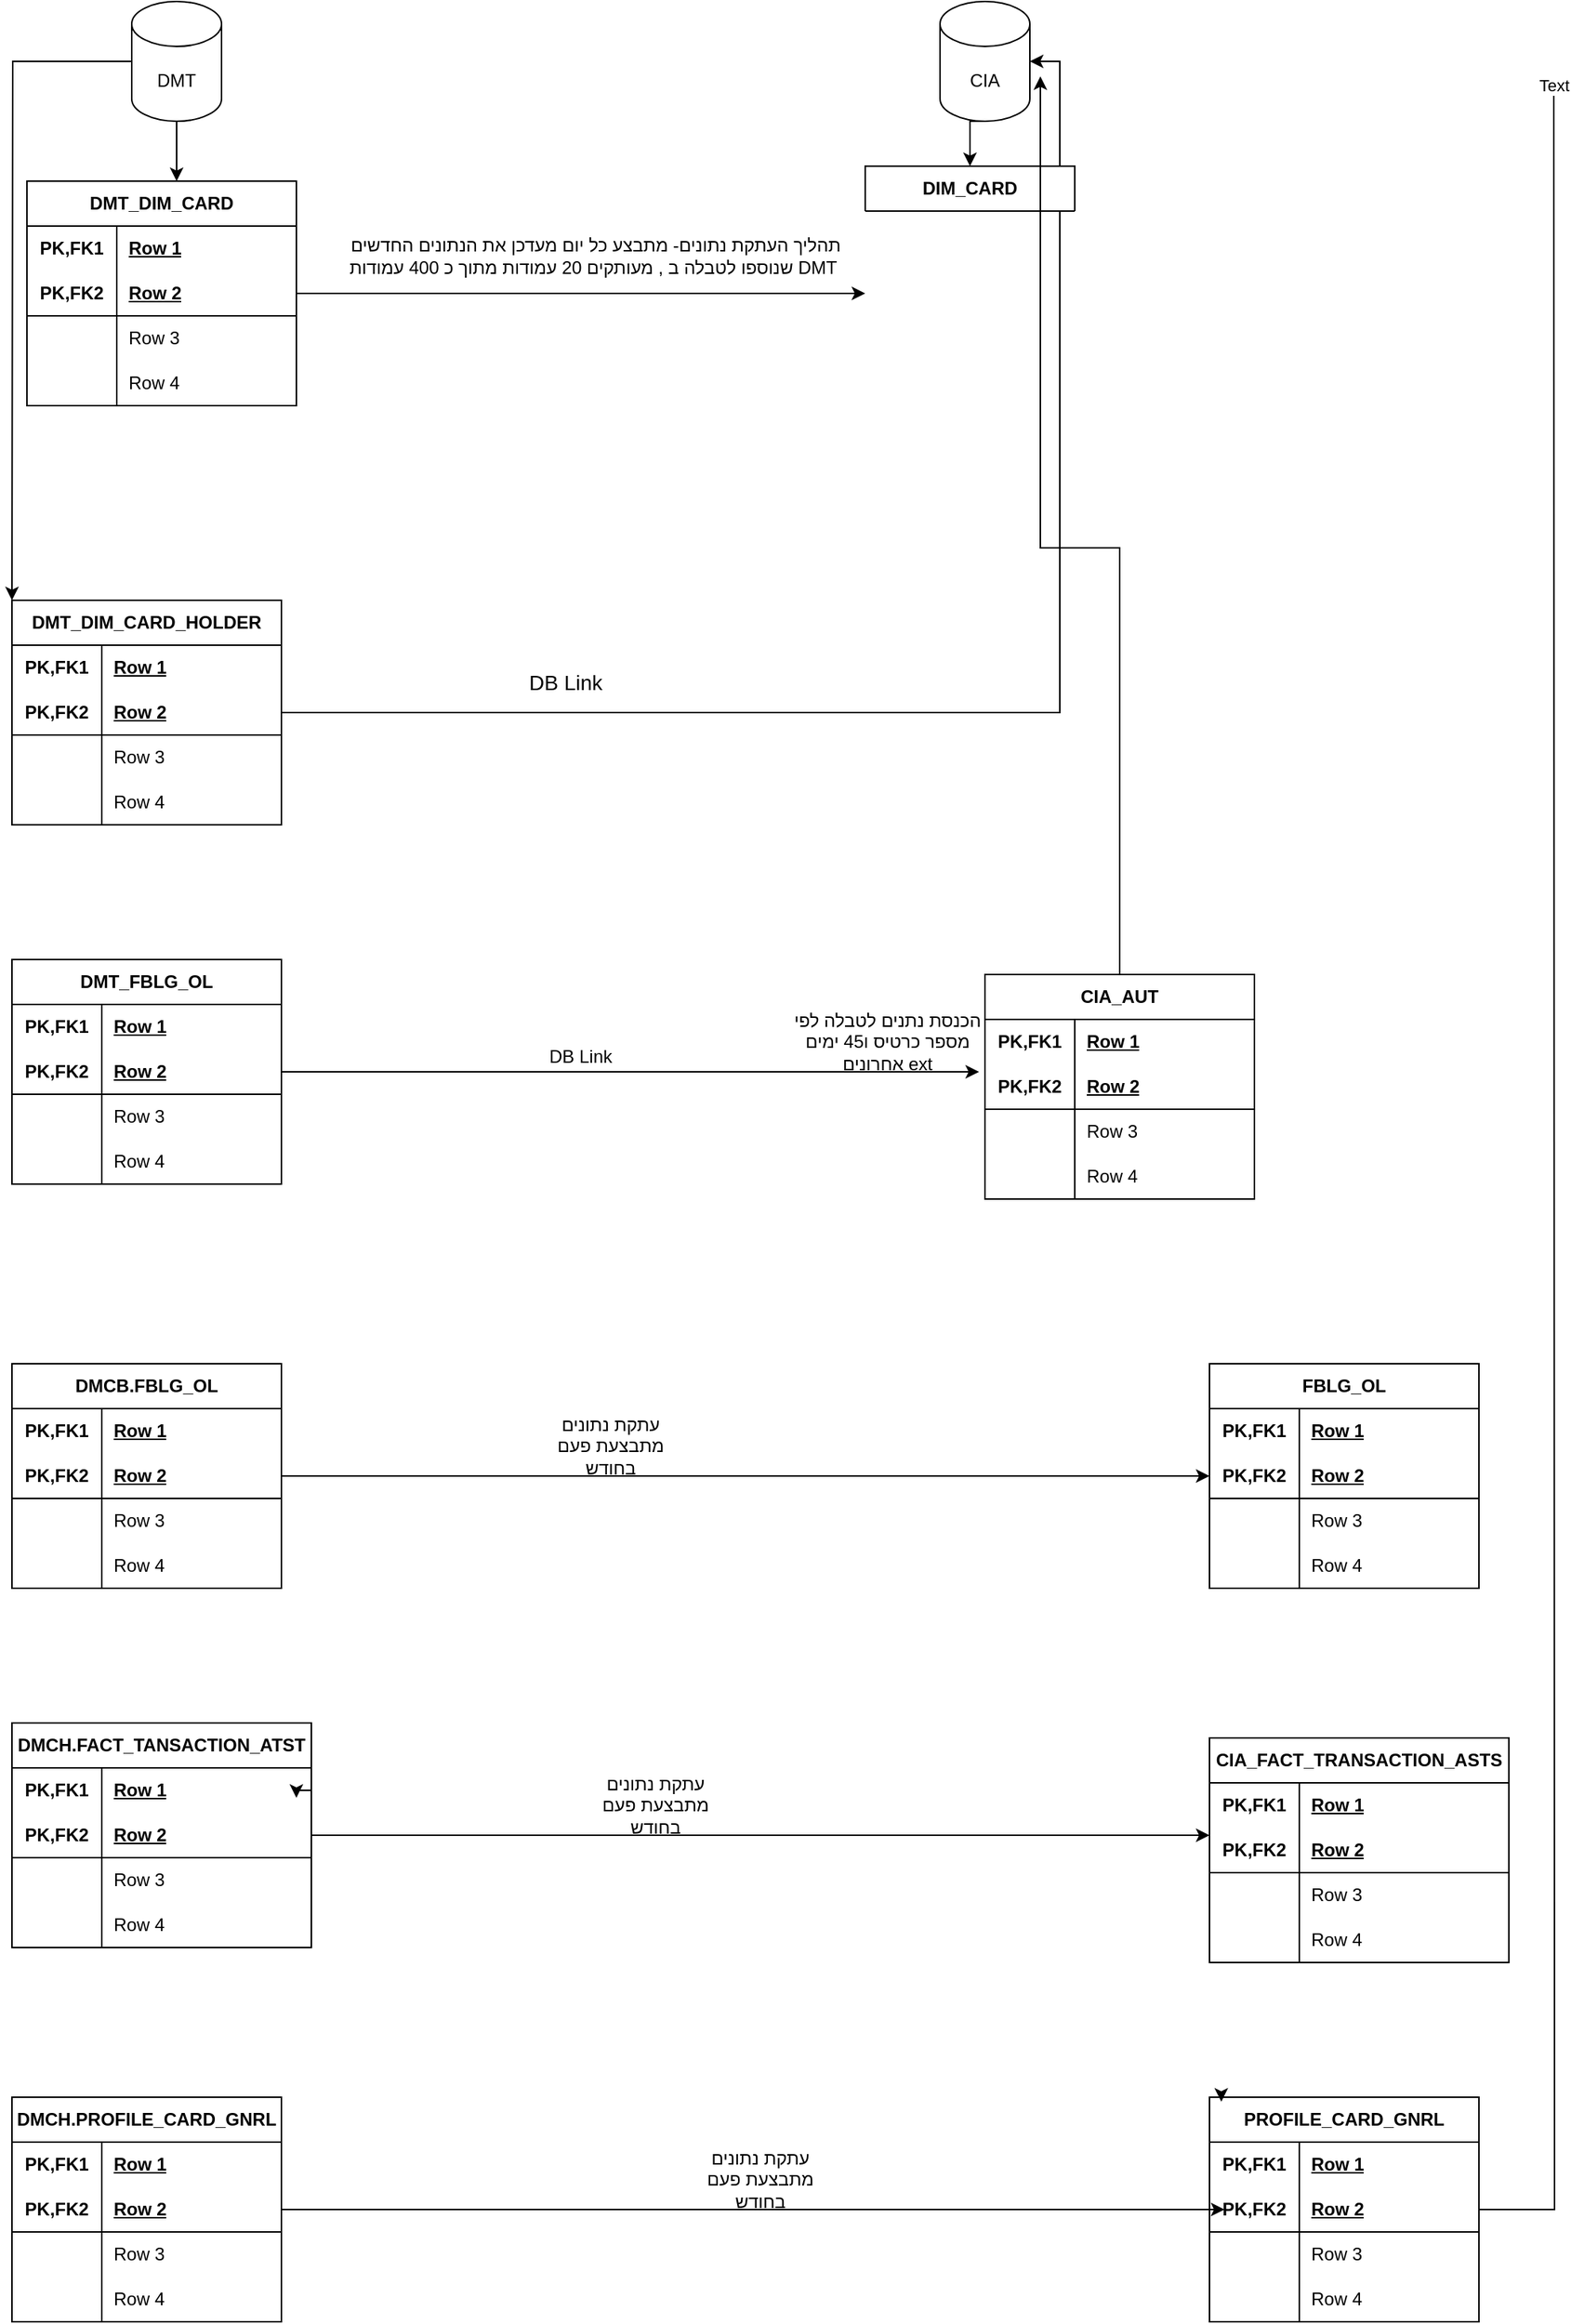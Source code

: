 <mxfile version="23.1.4" type="github">
  <diagram name="Page-1" id="y1_y3cJVefgqg-qz9cUL">
    <mxGraphModel dx="1434" dy="764" grid="1" gridSize="10" guides="1" tooltips="1" connect="1" arrows="1" fold="1" page="1" pageScale="1" pageWidth="850" pageHeight="1100" math="0" shadow="0">
      <root>
        <mxCell id="0" />
        <mxCell id="1" parent="0" />
        <mxCell id="H4ZK-pUOrpASlL-_yWlW-3" style="edgeStyle=orthogonalEdgeStyle;rounded=0;orthogonalLoop=1;jettySize=auto;html=1;" edge="1" parent="1" source="H4ZK-pUOrpASlL-_yWlW-1">
          <mxGeometry relative="1" as="geometry">
            <mxPoint x="150" y="320" as="targetPoint" />
          </mxGeometry>
        </mxCell>
        <mxCell id="H4ZK-pUOrpASlL-_yWlW-18" style="edgeStyle=orthogonalEdgeStyle;rounded=0;orthogonalLoop=1;jettySize=auto;html=1;" edge="1" parent="1" source="H4ZK-pUOrpASlL-_yWlW-1">
          <mxGeometry relative="1" as="geometry">
            <mxPoint x="40" y="600" as="targetPoint" />
          </mxGeometry>
        </mxCell>
        <mxCell id="H4ZK-pUOrpASlL-_yWlW-1" value="DMT" style="shape=cylinder3;whiteSpace=wrap;html=1;boundedLbl=1;backgroundOutline=1;size=15;" vertex="1" parent="1">
          <mxGeometry x="120" y="200" width="60" height="80" as="geometry" />
        </mxCell>
        <mxCell id="H4ZK-pUOrpASlL-_yWlW-66" style="edgeStyle=orthogonalEdgeStyle;rounded=0;orthogonalLoop=1;jettySize=auto;html=1;exitX=0.5;exitY=1;exitDx=0;exitDy=0;exitPerimeter=0;entryX=0.5;entryY=0;entryDx=0;entryDy=0;" edge="1" parent="1" source="H4ZK-pUOrpASlL-_yWlW-2" target="H4ZK-pUOrpASlL-_yWlW-53">
          <mxGeometry relative="1" as="geometry" />
        </mxCell>
        <mxCell id="H4ZK-pUOrpASlL-_yWlW-2" value="CIA" style="shape=cylinder3;whiteSpace=wrap;html=1;boundedLbl=1;backgroundOutline=1;size=15;" vertex="1" parent="1">
          <mxGeometry x="660" y="200" width="60" height="80" as="geometry" />
        </mxCell>
        <mxCell id="H4ZK-pUOrpASlL-_yWlW-4" value="DMT_DIM_CARD" style="shape=table;startSize=30;container=1;collapsible=1;childLayout=tableLayout;fixedRows=1;rowLines=0;fontStyle=1;align=center;resizeLast=1;html=1;whiteSpace=wrap;" vertex="1" parent="1">
          <mxGeometry x="50" y="320" width="180" height="150" as="geometry" />
        </mxCell>
        <mxCell id="H4ZK-pUOrpASlL-_yWlW-5" value="" style="shape=tableRow;horizontal=0;startSize=0;swimlaneHead=0;swimlaneBody=0;fillColor=none;collapsible=0;dropTarget=0;points=[[0,0.5],[1,0.5]];portConstraint=eastwest;top=0;left=0;right=0;bottom=0;html=1;" vertex="1" parent="H4ZK-pUOrpASlL-_yWlW-4">
          <mxGeometry y="30" width="180" height="30" as="geometry" />
        </mxCell>
        <mxCell id="H4ZK-pUOrpASlL-_yWlW-6" value="PK,FK1" style="shape=partialRectangle;connectable=0;fillColor=none;top=0;left=0;bottom=0;right=0;fontStyle=1;overflow=hidden;html=1;whiteSpace=wrap;" vertex="1" parent="H4ZK-pUOrpASlL-_yWlW-5">
          <mxGeometry width="60" height="30" as="geometry">
            <mxRectangle width="60" height="30" as="alternateBounds" />
          </mxGeometry>
        </mxCell>
        <mxCell id="H4ZK-pUOrpASlL-_yWlW-7" value="Row 1" style="shape=partialRectangle;connectable=0;fillColor=none;top=0;left=0;bottom=0;right=0;align=left;spacingLeft=6;fontStyle=5;overflow=hidden;html=1;whiteSpace=wrap;" vertex="1" parent="H4ZK-pUOrpASlL-_yWlW-5">
          <mxGeometry x="60" width="120" height="30" as="geometry">
            <mxRectangle width="120" height="30" as="alternateBounds" />
          </mxGeometry>
        </mxCell>
        <mxCell id="H4ZK-pUOrpASlL-_yWlW-8" value="" style="shape=tableRow;horizontal=0;startSize=0;swimlaneHead=0;swimlaneBody=0;fillColor=none;collapsible=0;dropTarget=0;points=[[0,0.5],[1,0.5]];portConstraint=eastwest;top=0;left=0;right=0;bottom=1;html=1;" vertex="1" parent="H4ZK-pUOrpASlL-_yWlW-4">
          <mxGeometry y="60" width="180" height="30" as="geometry" />
        </mxCell>
        <mxCell id="H4ZK-pUOrpASlL-_yWlW-9" value="PK,FK2" style="shape=partialRectangle;connectable=0;fillColor=none;top=0;left=0;bottom=0;right=0;fontStyle=1;overflow=hidden;html=1;whiteSpace=wrap;" vertex="1" parent="H4ZK-pUOrpASlL-_yWlW-8">
          <mxGeometry width="60" height="30" as="geometry">
            <mxRectangle width="60" height="30" as="alternateBounds" />
          </mxGeometry>
        </mxCell>
        <mxCell id="H4ZK-pUOrpASlL-_yWlW-10" value="Row 2" style="shape=partialRectangle;connectable=0;fillColor=none;top=0;left=0;bottom=0;right=0;align=left;spacingLeft=6;fontStyle=5;overflow=hidden;html=1;whiteSpace=wrap;" vertex="1" parent="H4ZK-pUOrpASlL-_yWlW-8">
          <mxGeometry x="60" width="120" height="30" as="geometry">
            <mxRectangle width="120" height="30" as="alternateBounds" />
          </mxGeometry>
        </mxCell>
        <mxCell id="H4ZK-pUOrpASlL-_yWlW-11" value="" style="shape=tableRow;horizontal=0;startSize=0;swimlaneHead=0;swimlaneBody=0;fillColor=none;collapsible=0;dropTarget=0;points=[[0,0.5],[1,0.5]];portConstraint=eastwest;top=0;left=0;right=0;bottom=0;html=1;" vertex="1" parent="H4ZK-pUOrpASlL-_yWlW-4">
          <mxGeometry y="90" width="180" height="30" as="geometry" />
        </mxCell>
        <mxCell id="H4ZK-pUOrpASlL-_yWlW-12" value="" style="shape=partialRectangle;connectable=0;fillColor=none;top=0;left=0;bottom=0;right=0;editable=1;overflow=hidden;html=1;whiteSpace=wrap;" vertex="1" parent="H4ZK-pUOrpASlL-_yWlW-11">
          <mxGeometry width="60" height="30" as="geometry">
            <mxRectangle width="60" height="30" as="alternateBounds" />
          </mxGeometry>
        </mxCell>
        <mxCell id="H4ZK-pUOrpASlL-_yWlW-13" value="Row 3" style="shape=partialRectangle;connectable=0;fillColor=none;top=0;left=0;bottom=0;right=0;align=left;spacingLeft=6;overflow=hidden;html=1;whiteSpace=wrap;" vertex="1" parent="H4ZK-pUOrpASlL-_yWlW-11">
          <mxGeometry x="60" width="120" height="30" as="geometry">
            <mxRectangle width="120" height="30" as="alternateBounds" />
          </mxGeometry>
        </mxCell>
        <mxCell id="H4ZK-pUOrpASlL-_yWlW-14" value="" style="shape=tableRow;horizontal=0;startSize=0;swimlaneHead=0;swimlaneBody=0;fillColor=none;collapsible=0;dropTarget=0;points=[[0,0.5],[1,0.5]];portConstraint=eastwest;top=0;left=0;right=0;bottom=0;html=1;" vertex="1" parent="H4ZK-pUOrpASlL-_yWlW-4">
          <mxGeometry y="120" width="180" height="30" as="geometry" />
        </mxCell>
        <mxCell id="H4ZK-pUOrpASlL-_yWlW-15" value="" style="shape=partialRectangle;connectable=0;fillColor=none;top=0;left=0;bottom=0;right=0;editable=1;overflow=hidden;html=1;whiteSpace=wrap;" vertex="1" parent="H4ZK-pUOrpASlL-_yWlW-14">
          <mxGeometry width="60" height="30" as="geometry">
            <mxRectangle width="60" height="30" as="alternateBounds" />
          </mxGeometry>
        </mxCell>
        <mxCell id="H4ZK-pUOrpASlL-_yWlW-16" value="Row 4" style="shape=partialRectangle;connectable=0;fillColor=none;top=0;left=0;bottom=0;right=0;align=left;spacingLeft=6;overflow=hidden;html=1;whiteSpace=wrap;" vertex="1" parent="H4ZK-pUOrpASlL-_yWlW-14">
          <mxGeometry x="60" width="120" height="30" as="geometry">
            <mxRectangle width="120" height="30" as="alternateBounds" />
          </mxGeometry>
        </mxCell>
        <mxCell id="H4ZK-pUOrpASlL-_yWlW-17" style="edgeStyle=orthogonalEdgeStyle;rounded=0;orthogonalLoop=1;jettySize=auto;html=1;" edge="1" parent="1" source="H4ZK-pUOrpASlL-_yWlW-8">
          <mxGeometry relative="1" as="geometry">
            <mxPoint x="610" y="395" as="targetPoint" />
          </mxGeometry>
        </mxCell>
        <mxCell id="H4ZK-pUOrpASlL-_yWlW-27" value="DMT_DIM_CARD_HOLDER" style="shape=table;startSize=30;container=1;collapsible=1;childLayout=tableLayout;fixedRows=1;rowLines=0;fontStyle=1;align=center;resizeLast=1;html=1;whiteSpace=wrap;" vertex="1" parent="1">
          <mxGeometry x="40" y="600" width="180" height="150" as="geometry" />
        </mxCell>
        <mxCell id="H4ZK-pUOrpASlL-_yWlW-28" value="" style="shape=tableRow;horizontal=0;startSize=0;swimlaneHead=0;swimlaneBody=0;fillColor=none;collapsible=0;dropTarget=0;points=[[0,0.5],[1,0.5]];portConstraint=eastwest;top=0;left=0;right=0;bottom=0;html=1;" vertex="1" parent="H4ZK-pUOrpASlL-_yWlW-27">
          <mxGeometry y="30" width="180" height="30" as="geometry" />
        </mxCell>
        <mxCell id="H4ZK-pUOrpASlL-_yWlW-29" value="PK,FK1" style="shape=partialRectangle;connectable=0;fillColor=none;top=0;left=0;bottom=0;right=0;fontStyle=1;overflow=hidden;html=1;whiteSpace=wrap;" vertex="1" parent="H4ZK-pUOrpASlL-_yWlW-28">
          <mxGeometry width="60" height="30" as="geometry">
            <mxRectangle width="60" height="30" as="alternateBounds" />
          </mxGeometry>
        </mxCell>
        <mxCell id="H4ZK-pUOrpASlL-_yWlW-30" value="Row 1" style="shape=partialRectangle;connectable=0;fillColor=none;top=0;left=0;bottom=0;right=0;align=left;spacingLeft=6;fontStyle=5;overflow=hidden;html=1;whiteSpace=wrap;" vertex="1" parent="H4ZK-pUOrpASlL-_yWlW-28">
          <mxGeometry x="60" width="120" height="30" as="geometry">
            <mxRectangle width="120" height="30" as="alternateBounds" />
          </mxGeometry>
        </mxCell>
        <mxCell id="H4ZK-pUOrpASlL-_yWlW-31" value="" style="shape=tableRow;horizontal=0;startSize=0;swimlaneHead=0;swimlaneBody=0;fillColor=none;collapsible=0;dropTarget=0;points=[[0,0.5],[1,0.5]];portConstraint=eastwest;top=0;left=0;right=0;bottom=1;html=1;" vertex="1" parent="H4ZK-pUOrpASlL-_yWlW-27">
          <mxGeometry y="60" width="180" height="30" as="geometry" />
        </mxCell>
        <mxCell id="H4ZK-pUOrpASlL-_yWlW-32" value="PK,FK2" style="shape=partialRectangle;connectable=0;fillColor=none;top=0;left=0;bottom=0;right=0;fontStyle=1;overflow=hidden;html=1;whiteSpace=wrap;" vertex="1" parent="H4ZK-pUOrpASlL-_yWlW-31">
          <mxGeometry width="60" height="30" as="geometry">
            <mxRectangle width="60" height="30" as="alternateBounds" />
          </mxGeometry>
        </mxCell>
        <mxCell id="H4ZK-pUOrpASlL-_yWlW-33" value="Row 2" style="shape=partialRectangle;connectable=0;fillColor=none;top=0;left=0;bottom=0;right=0;align=left;spacingLeft=6;fontStyle=5;overflow=hidden;html=1;whiteSpace=wrap;" vertex="1" parent="H4ZK-pUOrpASlL-_yWlW-31">
          <mxGeometry x="60" width="120" height="30" as="geometry">
            <mxRectangle width="120" height="30" as="alternateBounds" />
          </mxGeometry>
        </mxCell>
        <mxCell id="H4ZK-pUOrpASlL-_yWlW-34" value="" style="shape=tableRow;horizontal=0;startSize=0;swimlaneHead=0;swimlaneBody=0;fillColor=none;collapsible=0;dropTarget=0;points=[[0,0.5],[1,0.5]];portConstraint=eastwest;top=0;left=0;right=0;bottom=0;html=1;" vertex="1" parent="H4ZK-pUOrpASlL-_yWlW-27">
          <mxGeometry y="90" width="180" height="30" as="geometry" />
        </mxCell>
        <mxCell id="H4ZK-pUOrpASlL-_yWlW-35" value="" style="shape=partialRectangle;connectable=0;fillColor=none;top=0;left=0;bottom=0;right=0;editable=1;overflow=hidden;html=1;whiteSpace=wrap;" vertex="1" parent="H4ZK-pUOrpASlL-_yWlW-34">
          <mxGeometry width="60" height="30" as="geometry">
            <mxRectangle width="60" height="30" as="alternateBounds" />
          </mxGeometry>
        </mxCell>
        <mxCell id="H4ZK-pUOrpASlL-_yWlW-36" value="Row 3" style="shape=partialRectangle;connectable=0;fillColor=none;top=0;left=0;bottom=0;right=0;align=left;spacingLeft=6;overflow=hidden;html=1;whiteSpace=wrap;" vertex="1" parent="H4ZK-pUOrpASlL-_yWlW-34">
          <mxGeometry x="60" width="120" height="30" as="geometry">
            <mxRectangle width="120" height="30" as="alternateBounds" />
          </mxGeometry>
        </mxCell>
        <mxCell id="H4ZK-pUOrpASlL-_yWlW-37" value="" style="shape=tableRow;horizontal=0;startSize=0;swimlaneHead=0;swimlaneBody=0;fillColor=none;collapsible=0;dropTarget=0;points=[[0,0.5],[1,0.5]];portConstraint=eastwest;top=0;left=0;right=0;bottom=0;html=1;" vertex="1" parent="H4ZK-pUOrpASlL-_yWlW-27">
          <mxGeometry y="120" width="180" height="30" as="geometry" />
        </mxCell>
        <mxCell id="H4ZK-pUOrpASlL-_yWlW-38" value="" style="shape=partialRectangle;connectable=0;fillColor=none;top=0;left=0;bottom=0;right=0;editable=1;overflow=hidden;html=1;whiteSpace=wrap;" vertex="1" parent="H4ZK-pUOrpASlL-_yWlW-37">
          <mxGeometry width="60" height="30" as="geometry">
            <mxRectangle width="60" height="30" as="alternateBounds" />
          </mxGeometry>
        </mxCell>
        <mxCell id="H4ZK-pUOrpASlL-_yWlW-39" value="Row 4" style="shape=partialRectangle;connectable=0;fillColor=none;top=0;left=0;bottom=0;right=0;align=left;spacingLeft=6;overflow=hidden;html=1;whiteSpace=wrap;" vertex="1" parent="H4ZK-pUOrpASlL-_yWlW-37">
          <mxGeometry x="60" width="120" height="30" as="geometry">
            <mxRectangle width="120" height="30" as="alternateBounds" />
          </mxGeometry>
        </mxCell>
        <mxCell id="H4ZK-pUOrpASlL-_yWlW-40" style="edgeStyle=orthogonalEdgeStyle;rounded=0;orthogonalLoop=1;jettySize=auto;html=1;exitX=1;exitY=0.5;exitDx=0;exitDy=0;entryX=1;entryY=0.5;entryDx=0;entryDy=0;entryPerimeter=0;" edge="1" parent="1" source="H4ZK-pUOrpASlL-_yWlW-31" target="H4ZK-pUOrpASlL-_yWlW-2">
          <mxGeometry relative="1" as="geometry">
            <mxPoint x="850" y="220" as="targetPoint" />
          </mxGeometry>
        </mxCell>
        <mxCell id="H4ZK-pUOrpASlL-_yWlW-47" value="&lt;span style=&quot;font-size: 14px;&quot;&gt;DB Link&lt;/span&gt;" style="text;html=1;align=center;verticalAlign=middle;whiteSpace=wrap;rounded=0;labelBackgroundColor=default;" vertex="1" parent="1">
          <mxGeometry x="360" y="630" width="100" height="50" as="geometry" />
        </mxCell>
        <mxCell id="H4ZK-pUOrpASlL-_yWlW-50" value="תהליך העתקת נתונים- מתבצע כל יום מעדכן את הנתונים החדשים שנוספו לטבלה ב , מעותקים 20 עמודות מתוך כ 400 עמודות DMT&amp;nbsp;" style="text;html=1;align=center;verticalAlign=middle;whiteSpace=wrap;rounded=0;" vertex="1" parent="1">
          <mxGeometry x="260" y="350" width="340" height="40" as="geometry" />
        </mxCell>
        <mxCell id="H4ZK-pUOrpASlL-_yWlW-53" value="DIM_CARD" style="shape=table;startSize=30;container=1;collapsible=1;childLayout=tableLayout;fixedRows=1;rowLines=0;fontStyle=1;align=center;resizeLast=1;html=1;whiteSpace=wrap;" vertex="1" collapsed="1" parent="1">
          <mxGeometry x="610" y="310" width="140" height="30" as="geometry">
            <mxRectangle x="610" y="310" width="180" height="150" as="alternateBounds" />
          </mxGeometry>
        </mxCell>
        <mxCell id="H4ZK-pUOrpASlL-_yWlW-54" value="" style="shape=tableRow;horizontal=0;startSize=0;swimlaneHead=0;swimlaneBody=0;fillColor=none;collapsible=0;dropTarget=0;points=[[0,0.5],[1,0.5]];portConstraint=eastwest;top=0;left=0;right=0;bottom=0;html=1;" vertex="1" parent="H4ZK-pUOrpASlL-_yWlW-53">
          <mxGeometry y="30" width="180" height="30" as="geometry" />
        </mxCell>
        <mxCell id="H4ZK-pUOrpASlL-_yWlW-55" value="PK,FK1" style="shape=partialRectangle;connectable=0;fillColor=none;top=0;left=0;bottom=0;right=0;fontStyle=1;overflow=hidden;html=1;whiteSpace=wrap;" vertex="1" parent="H4ZK-pUOrpASlL-_yWlW-54">
          <mxGeometry width="60" height="30" as="geometry">
            <mxRectangle width="60" height="30" as="alternateBounds" />
          </mxGeometry>
        </mxCell>
        <mxCell id="H4ZK-pUOrpASlL-_yWlW-56" value="Row 1" style="shape=partialRectangle;connectable=0;fillColor=none;top=0;left=0;bottom=0;right=0;align=left;spacingLeft=6;fontStyle=5;overflow=hidden;html=1;whiteSpace=wrap;" vertex="1" parent="H4ZK-pUOrpASlL-_yWlW-54">
          <mxGeometry x="60" width="120" height="30" as="geometry">
            <mxRectangle width="120" height="30" as="alternateBounds" />
          </mxGeometry>
        </mxCell>
        <mxCell id="H4ZK-pUOrpASlL-_yWlW-57" value="" style="shape=tableRow;horizontal=0;startSize=0;swimlaneHead=0;swimlaneBody=0;fillColor=none;collapsible=0;dropTarget=0;points=[[0,0.5],[1,0.5]];portConstraint=eastwest;top=0;left=0;right=0;bottom=1;html=1;" vertex="1" parent="H4ZK-pUOrpASlL-_yWlW-53">
          <mxGeometry y="60" width="180" height="30" as="geometry" />
        </mxCell>
        <mxCell id="H4ZK-pUOrpASlL-_yWlW-58" value="PK,FK2" style="shape=partialRectangle;connectable=0;fillColor=none;top=0;left=0;bottom=0;right=0;fontStyle=1;overflow=hidden;html=1;whiteSpace=wrap;" vertex="1" parent="H4ZK-pUOrpASlL-_yWlW-57">
          <mxGeometry width="60" height="30" as="geometry">
            <mxRectangle width="60" height="30" as="alternateBounds" />
          </mxGeometry>
        </mxCell>
        <mxCell id="H4ZK-pUOrpASlL-_yWlW-59" value="Row 2" style="shape=partialRectangle;connectable=0;fillColor=none;top=0;left=0;bottom=0;right=0;align=left;spacingLeft=6;fontStyle=5;overflow=hidden;html=1;whiteSpace=wrap;" vertex="1" parent="H4ZK-pUOrpASlL-_yWlW-57">
          <mxGeometry x="60" width="120" height="30" as="geometry">
            <mxRectangle width="120" height="30" as="alternateBounds" />
          </mxGeometry>
        </mxCell>
        <mxCell id="H4ZK-pUOrpASlL-_yWlW-60" value="" style="shape=tableRow;horizontal=0;startSize=0;swimlaneHead=0;swimlaneBody=0;fillColor=none;collapsible=0;dropTarget=0;points=[[0,0.5],[1,0.5]];portConstraint=eastwest;top=0;left=0;right=0;bottom=0;html=1;" vertex="1" parent="H4ZK-pUOrpASlL-_yWlW-53">
          <mxGeometry y="90" width="180" height="30" as="geometry" />
        </mxCell>
        <mxCell id="H4ZK-pUOrpASlL-_yWlW-61" value="" style="shape=partialRectangle;connectable=0;fillColor=none;top=0;left=0;bottom=0;right=0;editable=1;overflow=hidden;html=1;whiteSpace=wrap;" vertex="1" parent="H4ZK-pUOrpASlL-_yWlW-60">
          <mxGeometry width="60" height="30" as="geometry">
            <mxRectangle width="60" height="30" as="alternateBounds" />
          </mxGeometry>
        </mxCell>
        <mxCell id="H4ZK-pUOrpASlL-_yWlW-62" value="Row 3" style="shape=partialRectangle;connectable=0;fillColor=none;top=0;left=0;bottom=0;right=0;align=left;spacingLeft=6;overflow=hidden;html=1;whiteSpace=wrap;" vertex="1" parent="H4ZK-pUOrpASlL-_yWlW-60">
          <mxGeometry x="60" width="120" height="30" as="geometry">
            <mxRectangle width="120" height="30" as="alternateBounds" />
          </mxGeometry>
        </mxCell>
        <mxCell id="H4ZK-pUOrpASlL-_yWlW-63" value="" style="shape=tableRow;horizontal=0;startSize=0;swimlaneHead=0;swimlaneBody=0;fillColor=none;collapsible=0;dropTarget=0;points=[[0,0.5],[1,0.5]];portConstraint=eastwest;top=0;left=0;right=0;bottom=0;html=1;" vertex="1" parent="H4ZK-pUOrpASlL-_yWlW-53">
          <mxGeometry y="120" width="180" height="30" as="geometry" />
        </mxCell>
        <mxCell id="H4ZK-pUOrpASlL-_yWlW-64" value="" style="shape=partialRectangle;connectable=0;fillColor=none;top=0;left=0;bottom=0;right=0;editable=1;overflow=hidden;html=1;whiteSpace=wrap;" vertex="1" parent="H4ZK-pUOrpASlL-_yWlW-63">
          <mxGeometry width="60" height="30" as="geometry">
            <mxRectangle width="60" height="30" as="alternateBounds" />
          </mxGeometry>
        </mxCell>
        <mxCell id="H4ZK-pUOrpASlL-_yWlW-65" value="Row 4" style="shape=partialRectangle;connectable=0;fillColor=none;top=0;left=0;bottom=0;right=0;align=left;spacingLeft=6;overflow=hidden;html=1;whiteSpace=wrap;" vertex="1" parent="H4ZK-pUOrpASlL-_yWlW-63">
          <mxGeometry x="60" width="120" height="30" as="geometry">
            <mxRectangle width="120" height="30" as="alternateBounds" />
          </mxGeometry>
        </mxCell>
        <mxCell id="H4ZK-pUOrpASlL-_yWlW-80" style="edgeStyle=orthogonalEdgeStyle;rounded=0;orthogonalLoop=1;jettySize=auto;html=1;entryX=1.117;entryY=0.625;entryDx=0;entryDy=0;entryPerimeter=0;" edge="1" parent="1" source="H4ZK-pUOrpASlL-_yWlW-123" target="H4ZK-pUOrpASlL-_yWlW-2">
          <mxGeometry relative="1" as="geometry">
            <mxPoint x="730" y="260" as="targetPoint" />
            <Array as="points" />
          </mxGeometry>
        </mxCell>
        <mxCell id="H4ZK-pUOrpASlL-_yWlW-67" value="DMT_FBLG_OL" style="shape=table;startSize=30;container=1;collapsible=1;childLayout=tableLayout;fixedRows=1;rowLines=0;fontStyle=1;align=center;resizeLast=1;html=1;whiteSpace=wrap;" vertex="1" parent="1">
          <mxGeometry x="40" y="840" width="180" height="150" as="geometry" />
        </mxCell>
        <mxCell id="H4ZK-pUOrpASlL-_yWlW-68" value="" style="shape=tableRow;horizontal=0;startSize=0;swimlaneHead=0;swimlaneBody=0;fillColor=none;collapsible=0;dropTarget=0;points=[[0,0.5],[1,0.5]];portConstraint=eastwest;top=0;left=0;right=0;bottom=0;html=1;" vertex="1" parent="H4ZK-pUOrpASlL-_yWlW-67">
          <mxGeometry y="30" width="180" height="30" as="geometry" />
        </mxCell>
        <mxCell id="H4ZK-pUOrpASlL-_yWlW-69" value="PK,FK1" style="shape=partialRectangle;connectable=0;fillColor=none;top=0;left=0;bottom=0;right=0;fontStyle=1;overflow=hidden;html=1;whiteSpace=wrap;" vertex="1" parent="H4ZK-pUOrpASlL-_yWlW-68">
          <mxGeometry width="60" height="30" as="geometry">
            <mxRectangle width="60" height="30" as="alternateBounds" />
          </mxGeometry>
        </mxCell>
        <mxCell id="H4ZK-pUOrpASlL-_yWlW-70" value="Row 1" style="shape=partialRectangle;connectable=0;fillColor=none;top=0;left=0;bottom=0;right=0;align=left;spacingLeft=6;fontStyle=5;overflow=hidden;html=1;whiteSpace=wrap;" vertex="1" parent="H4ZK-pUOrpASlL-_yWlW-68">
          <mxGeometry x="60" width="120" height="30" as="geometry">
            <mxRectangle width="120" height="30" as="alternateBounds" />
          </mxGeometry>
        </mxCell>
        <mxCell id="H4ZK-pUOrpASlL-_yWlW-71" value="" style="shape=tableRow;horizontal=0;startSize=0;swimlaneHead=0;swimlaneBody=0;fillColor=none;collapsible=0;dropTarget=0;points=[[0,0.5],[1,0.5]];portConstraint=eastwest;top=0;left=0;right=0;bottom=1;html=1;" vertex="1" parent="H4ZK-pUOrpASlL-_yWlW-67">
          <mxGeometry y="60" width="180" height="30" as="geometry" />
        </mxCell>
        <mxCell id="H4ZK-pUOrpASlL-_yWlW-72" value="PK,FK2" style="shape=partialRectangle;connectable=0;fillColor=none;top=0;left=0;bottom=0;right=0;fontStyle=1;overflow=hidden;html=1;whiteSpace=wrap;" vertex="1" parent="H4ZK-pUOrpASlL-_yWlW-71">
          <mxGeometry width="60" height="30" as="geometry">
            <mxRectangle width="60" height="30" as="alternateBounds" />
          </mxGeometry>
        </mxCell>
        <mxCell id="H4ZK-pUOrpASlL-_yWlW-73" value="Row 2" style="shape=partialRectangle;connectable=0;fillColor=none;top=0;left=0;bottom=0;right=0;align=left;spacingLeft=6;fontStyle=5;overflow=hidden;html=1;whiteSpace=wrap;" vertex="1" parent="H4ZK-pUOrpASlL-_yWlW-71">
          <mxGeometry x="60" width="120" height="30" as="geometry">
            <mxRectangle width="120" height="30" as="alternateBounds" />
          </mxGeometry>
        </mxCell>
        <mxCell id="H4ZK-pUOrpASlL-_yWlW-74" value="" style="shape=tableRow;horizontal=0;startSize=0;swimlaneHead=0;swimlaneBody=0;fillColor=none;collapsible=0;dropTarget=0;points=[[0,0.5],[1,0.5]];portConstraint=eastwest;top=0;left=0;right=0;bottom=0;html=1;" vertex="1" parent="H4ZK-pUOrpASlL-_yWlW-67">
          <mxGeometry y="90" width="180" height="30" as="geometry" />
        </mxCell>
        <mxCell id="H4ZK-pUOrpASlL-_yWlW-75" value="" style="shape=partialRectangle;connectable=0;fillColor=none;top=0;left=0;bottom=0;right=0;editable=1;overflow=hidden;html=1;whiteSpace=wrap;" vertex="1" parent="H4ZK-pUOrpASlL-_yWlW-74">
          <mxGeometry width="60" height="30" as="geometry">
            <mxRectangle width="60" height="30" as="alternateBounds" />
          </mxGeometry>
        </mxCell>
        <mxCell id="H4ZK-pUOrpASlL-_yWlW-76" value="Row 3" style="shape=partialRectangle;connectable=0;fillColor=none;top=0;left=0;bottom=0;right=0;align=left;spacingLeft=6;overflow=hidden;html=1;whiteSpace=wrap;" vertex="1" parent="H4ZK-pUOrpASlL-_yWlW-74">
          <mxGeometry x="60" width="120" height="30" as="geometry">
            <mxRectangle width="120" height="30" as="alternateBounds" />
          </mxGeometry>
        </mxCell>
        <mxCell id="H4ZK-pUOrpASlL-_yWlW-77" value="" style="shape=tableRow;horizontal=0;startSize=0;swimlaneHead=0;swimlaneBody=0;fillColor=none;collapsible=0;dropTarget=0;points=[[0,0.5],[1,0.5]];portConstraint=eastwest;top=0;left=0;right=0;bottom=0;html=1;" vertex="1" parent="H4ZK-pUOrpASlL-_yWlW-67">
          <mxGeometry y="120" width="180" height="30" as="geometry" />
        </mxCell>
        <mxCell id="H4ZK-pUOrpASlL-_yWlW-78" value="" style="shape=partialRectangle;connectable=0;fillColor=none;top=0;left=0;bottom=0;right=0;editable=1;overflow=hidden;html=1;whiteSpace=wrap;" vertex="1" parent="H4ZK-pUOrpASlL-_yWlW-77">
          <mxGeometry width="60" height="30" as="geometry">
            <mxRectangle width="60" height="30" as="alternateBounds" />
          </mxGeometry>
        </mxCell>
        <mxCell id="H4ZK-pUOrpASlL-_yWlW-79" value="Row 4" style="shape=partialRectangle;connectable=0;fillColor=none;top=0;left=0;bottom=0;right=0;align=left;spacingLeft=6;overflow=hidden;html=1;whiteSpace=wrap;" vertex="1" parent="H4ZK-pUOrpASlL-_yWlW-77">
          <mxGeometry x="60" width="120" height="30" as="geometry">
            <mxRectangle width="120" height="30" as="alternateBounds" />
          </mxGeometry>
        </mxCell>
        <mxCell id="H4ZK-pUOrpASlL-_yWlW-82" value="DB Link" style="text;html=1;align=center;verticalAlign=middle;whiteSpace=wrap;rounded=0;" vertex="1" parent="1">
          <mxGeometry x="390" y="890" width="60" height="30" as="geometry" />
        </mxCell>
        <mxCell id="H4ZK-pUOrpASlL-_yWlW-139" style="edgeStyle=orthogonalEdgeStyle;rounded=0;orthogonalLoop=1;jettySize=auto;html=1;" edge="1" parent="1" source="H4ZK-pUOrpASlL-_yWlW-83">
          <mxGeometry relative="1" as="geometry">
            <mxPoint x="840" y="1185" as="targetPoint" />
          </mxGeometry>
        </mxCell>
        <mxCell id="H4ZK-pUOrpASlL-_yWlW-83" value="DMCB.FBLG_OL" style="shape=table;startSize=30;container=1;collapsible=1;childLayout=tableLayout;fixedRows=1;rowLines=0;fontStyle=1;align=center;resizeLast=1;html=1;whiteSpace=wrap;" vertex="1" parent="1">
          <mxGeometry x="40" y="1110" width="180" height="150" as="geometry" />
        </mxCell>
        <mxCell id="H4ZK-pUOrpASlL-_yWlW-84" value="" style="shape=tableRow;horizontal=0;startSize=0;swimlaneHead=0;swimlaneBody=0;fillColor=none;collapsible=0;dropTarget=0;points=[[0,0.5],[1,0.5]];portConstraint=eastwest;top=0;left=0;right=0;bottom=0;html=1;" vertex="1" parent="H4ZK-pUOrpASlL-_yWlW-83">
          <mxGeometry y="30" width="180" height="30" as="geometry" />
        </mxCell>
        <mxCell id="H4ZK-pUOrpASlL-_yWlW-85" value="PK,FK1" style="shape=partialRectangle;connectable=0;fillColor=none;top=0;left=0;bottom=0;right=0;fontStyle=1;overflow=hidden;html=1;whiteSpace=wrap;" vertex="1" parent="H4ZK-pUOrpASlL-_yWlW-84">
          <mxGeometry width="60" height="30" as="geometry">
            <mxRectangle width="60" height="30" as="alternateBounds" />
          </mxGeometry>
        </mxCell>
        <mxCell id="H4ZK-pUOrpASlL-_yWlW-86" value="Row 1" style="shape=partialRectangle;connectable=0;fillColor=none;top=0;left=0;bottom=0;right=0;align=left;spacingLeft=6;fontStyle=5;overflow=hidden;html=1;whiteSpace=wrap;" vertex="1" parent="H4ZK-pUOrpASlL-_yWlW-84">
          <mxGeometry x="60" width="120" height="30" as="geometry">
            <mxRectangle width="120" height="30" as="alternateBounds" />
          </mxGeometry>
        </mxCell>
        <mxCell id="H4ZK-pUOrpASlL-_yWlW-87" value="" style="shape=tableRow;horizontal=0;startSize=0;swimlaneHead=0;swimlaneBody=0;fillColor=none;collapsible=0;dropTarget=0;points=[[0,0.5],[1,0.5]];portConstraint=eastwest;top=0;left=0;right=0;bottom=1;html=1;" vertex="1" parent="H4ZK-pUOrpASlL-_yWlW-83">
          <mxGeometry y="60" width="180" height="30" as="geometry" />
        </mxCell>
        <mxCell id="H4ZK-pUOrpASlL-_yWlW-88" value="PK,FK2" style="shape=partialRectangle;connectable=0;fillColor=none;top=0;left=0;bottom=0;right=0;fontStyle=1;overflow=hidden;html=1;whiteSpace=wrap;" vertex="1" parent="H4ZK-pUOrpASlL-_yWlW-87">
          <mxGeometry width="60" height="30" as="geometry">
            <mxRectangle width="60" height="30" as="alternateBounds" />
          </mxGeometry>
        </mxCell>
        <mxCell id="H4ZK-pUOrpASlL-_yWlW-89" value="Row 2" style="shape=partialRectangle;connectable=0;fillColor=none;top=0;left=0;bottom=0;right=0;align=left;spacingLeft=6;fontStyle=5;overflow=hidden;html=1;whiteSpace=wrap;" vertex="1" parent="H4ZK-pUOrpASlL-_yWlW-87">
          <mxGeometry x="60" width="120" height="30" as="geometry">
            <mxRectangle width="120" height="30" as="alternateBounds" />
          </mxGeometry>
        </mxCell>
        <mxCell id="H4ZK-pUOrpASlL-_yWlW-90" value="" style="shape=tableRow;horizontal=0;startSize=0;swimlaneHead=0;swimlaneBody=0;fillColor=none;collapsible=0;dropTarget=0;points=[[0,0.5],[1,0.5]];portConstraint=eastwest;top=0;left=0;right=0;bottom=0;html=1;" vertex="1" parent="H4ZK-pUOrpASlL-_yWlW-83">
          <mxGeometry y="90" width="180" height="30" as="geometry" />
        </mxCell>
        <mxCell id="H4ZK-pUOrpASlL-_yWlW-91" value="" style="shape=partialRectangle;connectable=0;fillColor=none;top=0;left=0;bottom=0;right=0;editable=1;overflow=hidden;html=1;whiteSpace=wrap;" vertex="1" parent="H4ZK-pUOrpASlL-_yWlW-90">
          <mxGeometry width="60" height="30" as="geometry">
            <mxRectangle width="60" height="30" as="alternateBounds" />
          </mxGeometry>
        </mxCell>
        <mxCell id="H4ZK-pUOrpASlL-_yWlW-92" value="Row 3" style="shape=partialRectangle;connectable=0;fillColor=none;top=0;left=0;bottom=0;right=0;align=left;spacingLeft=6;overflow=hidden;html=1;whiteSpace=wrap;" vertex="1" parent="H4ZK-pUOrpASlL-_yWlW-90">
          <mxGeometry x="60" width="120" height="30" as="geometry">
            <mxRectangle width="120" height="30" as="alternateBounds" />
          </mxGeometry>
        </mxCell>
        <mxCell id="H4ZK-pUOrpASlL-_yWlW-93" value="" style="shape=tableRow;horizontal=0;startSize=0;swimlaneHead=0;swimlaneBody=0;fillColor=none;collapsible=0;dropTarget=0;points=[[0,0.5],[1,0.5]];portConstraint=eastwest;top=0;left=0;right=0;bottom=0;html=1;" vertex="1" parent="H4ZK-pUOrpASlL-_yWlW-83">
          <mxGeometry y="120" width="180" height="30" as="geometry" />
        </mxCell>
        <mxCell id="H4ZK-pUOrpASlL-_yWlW-94" value="" style="shape=partialRectangle;connectable=0;fillColor=none;top=0;left=0;bottom=0;right=0;editable=1;overflow=hidden;html=1;whiteSpace=wrap;" vertex="1" parent="H4ZK-pUOrpASlL-_yWlW-93">
          <mxGeometry width="60" height="30" as="geometry">
            <mxRectangle width="60" height="30" as="alternateBounds" />
          </mxGeometry>
        </mxCell>
        <mxCell id="H4ZK-pUOrpASlL-_yWlW-95" value="Row 4" style="shape=partialRectangle;connectable=0;fillColor=none;top=0;left=0;bottom=0;right=0;align=left;spacingLeft=6;overflow=hidden;html=1;whiteSpace=wrap;" vertex="1" parent="H4ZK-pUOrpASlL-_yWlW-93">
          <mxGeometry x="60" width="120" height="30" as="geometry">
            <mxRectangle width="120" height="30" as="alternateBounds" />
          </mxGeometry>
        </mxCell>
        <mxCell id="H4ZK-pUOrpASlL-_yWlW-140" style="edgeStyle=orthogonalEdgeStyle;rounded=0;orthogonalLoop=1;jettySize=auto;html=1;" edge="1" parent="1" source="H4ZK-pUOrpASlL-_yWlW-96">
          <mxGeometry relative="1" as="geometry">
            <mxPoint x="840" y="1425" as="targetPoint" />
          </mxGeometry>
        </mxCell>
        <mxCell id="H4ZK-pUOrpASlL-_yWlW-96" value="DMCH.FACT_TANSACTION_ATST" style="shape=table;startSize=30;container=1;collapsible=1;childLayout=tableLayout;fixedRows=1;rowLines=0;fontStyle=1;align=center;resizeLast=1;html=1;whiteSpace=wrap;" vertex="1" parent="1">
          <mxGeometry x="40" y="1350" width="200" height="150" as="geometry" />
        </mxCell>
        <mxCell id="H4ZK-pUOrpASlL-_yWlW-97" value="" style="shape=tableRow;horizontal=0;startSize=0;swimlaneHead=0;swimlaneBody=0;fillColor=none;collapsible=0;dropTarget=0;points=[[0,0.5],[1,0.5]];portConstraint=eastwest;top=0;left=0;right=0;bottom=0;html=1;" vertex="1" parent="H4ZK-pUOrpASlL-_yWlW-96">
          <mxGeometry y="30" width="200" height="30" as="geometry" />
        </mxCell>
        <mxCell id="H4ZK-pUOrpASlL-_yWlW-98" value="PK,FK1" style="shape=partialRectangle;connectable=0;fillColor=none;top=0;left=0;bottom=0;right=0;fontStyle=1;overflow=hidden;html=1;whiteSpace=wrap;" vertex="1" parent="H4ZK-pUOrpASlL-_yWlW-97">
          <mxGeometry width="60" height="30" as="geometry">
            <mxRectangle width="60" height="30" as="alternateBounds" />
          </mxGeometry>
        </mxCell>
        <mxCell id="H4ZK-pUOrpASlL-_yWlW-99" value="Row 1" style="shape=partialRectangle;connectable=0;fillColor=none;top=0;left=0;bottom=0;right=0;align=left;spacingLeft=6;fontStyle=5;overflow=hidden;html=1;whiteSpace=wrap;" vertex="1" parent="H4ZK-pUOrpASlL-_yWlW-97">
          <mxGeometry x="60" width="140" height="30" as="geometry">
            <mxRectangle width="140" height="30" as="alternateBounds" />
          </mxGeometry>
        </mxCell>
        <mxCell id="H4ZK-pUOrpASlL-_yWlW-100" value="" style="shape=tableRow;horizontal=0;startSize=0;swimlaneHead=0;swimlaneBody=0;fillColor=none;collapsible=0;dropTarget=0;points=[[0,0.5],[1,0.5]];portConstraint=eastwest;top=0;left=0;right=0;bottom=1;html=1;" vertex="1" parent="H4ZK-pUOrpASlL-_yWlW-96">
          <mxGeometry y="60" width="200" height="30" as="geometry" />
        </mxCell>
        <mxCell id="H4ZK-pUOrpASlL-_yWlW-101" value="PK,FK2" style="shape=partialRectangle;connectable=0;fillColor=none;top=0;left=0;bottom=0;right=0;fontStyle=1;overflow=hidden;html=1;whiteSpace=wrap;" vertex="1" parent="H4ZK-pUOrpASlL-_yWlW-100">
          <mxGeometry width="60" height="30" as="geometry">
            <mxRectangle width="60" height="30" as="alternateBounds" />
          </mxGeometry>
        </mxCell>
        <mxCell id="H4ZK-pUOrpASlL-_yWlW-102" value="Row 2" style="shape=partialRectangle;connectable=0;fillColor=none;top=0;left=0;bottom=0;right=0;align=left;spacingLeft=6;fontStyle=5;overflow=hidden;html=1;whiteSpace=wrap;" vertex="1" parent="H4ZK-pUOrpASlL-_yWlW-100">
          <mxGeometry x="60" width="140" height="30" as="geometry">
            <mxRectangle width="140" height="30" as="alternateBounds" />
          </mxGeometry>
        </mxCell>
        <mxCell id="H4ZK-pUOrpASlL-_yWlW-103" value="" style="shape=tableRow;horizontal=0;startSize=0;swimlaneHead=0;swimlaneBody=0;fillColor=none;collapsible=0;dropTarget=0;points=[[0,0.5],[1,0.5]];portConstraint=eastwest;top=0;left=0;right=0;bottom=0;html=1;" vertex="1" parent="H4ZK-pUOrpASlL-_yWlW-96">
          <mxGeometry y="90" width="200" height="30" as="geometry" />
        </mxCell>
        <mxCell id="H4ZK-pUOrpASlL-_yWlW-104" value="" style="shape=partialRectangle;connectable=0;fillColor=none;top=0;left=0;bottom=0;right=0;editable=1;overflow=hidden;html=1;whiteSpace=wrap;" vertex="1" parent="H4ZK-pUOrpASlL-_yWlW-103">
          <mxGeometry width="60" height="30" as="geometry">
            <mxRectangle width="60" height="30" as="alternateBounds" />
          </mxGeometry>
        </mxCell>
        <mxCell id="H4ZK-pUOrpASlL-_yWlW-105" value="Row 3" style="shape=partialRectangle;connectable=0;fillColor=none;top=0;left=0;bottom=0;right=0;align=left;spacingLeft=6;overflow=hidden;html=1;whiteSpace=wrap;" vertex="1" parent="H4ZK-pUOrpASlL-_yWlW-103">
          <mxGeometry x="60" width="140" height="30" as="geometry">
            <mxRectangle width="140" height="30" as="alternateBounds" />
          </mxGeometry>
        </mxCell>
        <mxCell id="H4ZK-pUOrpASlL-_yWlW-106" value="" style="shape=tableRow;horizontal=0;startSize=0;swimlaneHead=0;swimlaneBody=0;fillColor=none;collapsible=0;dropTarget=0;points=[[0,0.5],[1,0.5]];portConstraint=eastwest;top=0;left=0;right=0;bottom=0;html=1;" vertex="1" parent="H4ZK-pUOrpASlL-_yWlW-96">
          <mxGeometry y="120" width="200" height="30" as="geometry" />
        </mxCell>
        <mxCell id="H4ZK-pUOrpASlL-_yWlW-107" value="" style="shape=partialRectangle;connectable=0;fillColor=none;top=0;left=0;bottom=0;right=0;editable=1;overflow=hidden;html=1;whiteSpace=wrap;" vertex="1" parent="H4ZK-pUOrpASlL-_yWlW-106">
          <mxGeometry width="60" height="30" as="geometry">
            <mxRectangle width="60" height="30" as="alternateBounds" />
          </mxGeometry>
        </mxCell>
        <mxCell id="H4ZK-pUOrpASlL-_yWlW-108" value="Row 4" style="shape=partialRectangle;connectable=0;fillColor=none;top=0;left=0;bottom=0;right=0;align=left;spacingLeft=6;overflow=hidden;html=1;whiteSpace=wrap;" vertex="1" parent="H4ZK-pUOrpASlL-_yWlW-106">
          <mxGeometry x="60" width="140" height="30" as="geometry">
            <mxRectangle width="140" height="30" as="alternateBounds" />
          </mxGeometry>
        </mxCell>
        <mxCell id="H4ZK-pUOrpASlL-_yWlW-141" style="edgeStyle=orthogonalEdgeStyle;rounded=0;orthogonalLoop=1;jettySize=auto;html=1;" edge="1" parent="1" source="H4ZK-pUOrpASlL-_yWlW-109">
          <mxGeometry relative="1" as="geometry">
            <mxPoint x="850" y="1675" as="targetPoint" />
          </mxGeometry>
        </mxCell>
        <mxCell id="H4ZK-pUOrpASlL-_yWlW-109" value="DMCH.PROFILE_CARD_GNRL" style="shape=table;startSize=30;container=1;collapsible=1;childLayout=tableLayout;fixedRows=1;rowLines=0;fontStyle=1;align=center;resizeLast=1;html=1;whiteSpace=wrap;" vertex="1" parent="1">
          <mxGeometry x="40" y="1600" width="180" height="150" as="geometry" />
        </mxCell>
        <mxCell id="H4ZK-pUOrpASlL-_yWlW-110" value="" style="shape=tableRow;horizontal=0;startSize=0;swimlaneHead=0;swimlaneBody=0;fillColor=none;collapsible=0;dropTarget=0;points=[[0,0.5],[1,0.5]];portConstraint=eastwest;top=0;left=0;right=0;bottom=0;html=1;" vertex="1" parent="H4ZK-pUOrpASlL-_yWlW-109">
          <mxGeometry y="30" width="180" height="30" as="geometry" />
        </mxCell>
        <mxCell id="H4ZK-pUOrpASlL-_yWlW-111" value="PK,FK1" style="shape=partialRectangle;connectable=0;fillColor=none;top=0;left=0;bottom=0;right=0;fontStyle=1;overflow=hidden;html=1;whiteSpace=wrap;" vertex="1" parent="H4ZK-pUOrpASlL-_yWlW-110">
          <mxGeometry width="60" height="30" as="geometry">
            <mxRectangle width="60" height="30" as="alternateBounds" />
          </mxGeometry>
        </mxCell>
        <mxCell id="H4ZK-pUOrpASlL-_yWlW-112" value="Row 1" style="shape=partialRectangle;connectable=0;fillColor=none;top=0;left=0;bottom=0;right=0;align=left;spacingLeft=6;fontStyle=5;overflow=hidden;html=1;whiteSpace=wrap;" vertex="1" parent="H4ZK-pUOrpASlL-_yWlW-110">
          <mxGeometry x="60" width="120" height="30" as="geometry">
            <mxRectangle width="120" height="30" as="alternateBounds" />
          </mxGeometry>
        </mxCell>
        <mxCell id="H4ZK-pUOrpASlL-_yWlW-113" value="" style="shape=tableRow;horizontal=0;startSize=0;swimlaneHead=0;swimlaneBody=0;fillColor=none;collapsible=0;dropTarget=0;points=[[0,0.5],[1,0.5]];portConstraint=eastwest;top=0;left=0;right=0;bottom=1;html=1;" vertex="1" parent="H4ZK-pUOrpASlL-_yWlW-109">
          <mxGeometry y="60" width="180" height="30" as="geometry" />
        </mxCell>
        <mxCell id="H4ZK-pUOrpASlL-_yWlW-114" value="PK,FK2" style="shape=partialRectangle;connectable=0;fillColor=none;top=0;left=0;bottom=0;right=0;fontStyle=1;overflow=hidden;html=1;whiteSpace=wrap;" vertex="1" parent="H4ZK-pUOrpASlL-_yWlW-113">
          <mxGeometry width="60" height="30" as="geometry">
            <mxRectangle width="60" height="30" as="alternateBounds" />
          </mxGeometry>
        </mxCell>
        <mxCell id="H4ZK-pUOrpASlL-_yWlW-115" value="Row 2" style="shape=partialRectangle;connectable=0;fillColor=none;top=0;left=0;bottom=0;right=0;align=left;spacingLeft=6;fontStyle=5;overflow=hidden;html=1;whiteSpace=wrap;" vertex="1" parent="H4ZK-pUOrpASlL-_yWlW-113">
          <mxGeometry x="60" width="120" height="30" as="geometry">
            <mxRectangle width="120" height="30" as="alternateBounds" />
          </mxGeometry>
        </mxCell>
        <mxCell id="H4ZK-pUOrpASlL-_yWlW-116" value="" style="shape=tableRow;horizontal=0;startSize=0;swimlaneHead=0;swimlaneBody=0;fillColor=none;collapsible=0;dropTarget=0;points=[[0,0.5],[1,0.5]];portConstraint=eastwest;top=0;left=0;right=0;bottom=0;html=1;" vertex="1" parent="H4ZK-pUOrpASlL-_yWlW-109">
          <mxGeometry y="90" width="180" height="30" as="geometry" />
        </mxCell>
        <mxCell id="H4ZK-pUOrpASlL-_yWlW-117" value="" style="shape=partialRectangle;connectable=0;fillColor=none;top=0;left=0;bottom=0;right=0;editable=1;overflow=hidden;html=1;whiteSpace=wrap;" vertex="1" parent="H4ZK-pUOrpASlL-_yWlW-116">
          <mxGeometry width="60" height="30" as="geometry">
            <mxRectangle width="60" height="30" as="alternateBounds" />
          </mxGeometry>
        </mxCell>
        <mxCell id="H4ZK-pUOrpASlL-_yWlW-118" value="Row 3" style="shape=partialRectangle;connectable=0;fillColor=none;top=0;left=0;bottom=0;right=0;align=left;spacingLeft=6;overflow=hidden;html=1;whiteSpace=wrap;" vertex="1" parent="H4ZK-pUOrpASlL-_yWlW-116">
          <mxGeometry x="60" width="120" height="30" as="geometry">
            <mxRectangle width="120" height="30" as="alternateBounds" />
          </mxGeometry>
        </mxCell>
        <mxCell id="H4ZK-pUOrpASlL-_yWlW-119" value="" style="shape=tableRow;horizontal=0;startSize=0;swimlaneHead=0;swimlaneBody=0;fillColor=none;collapsible=0;dropTarget=0;points=[[0,0.5],[1,0.5]];portConstraint=eastwest;top=0;left=0;right=0;bottom=0;html=1;" vertex="1" parent="H4ZK-pUOrpASlL-_yWlW-109">
          <mxGeometry y="120" width="180" height="30" as="geometry" />
        </mxCell>
        <mxCell id="H4ZK-pUOrpASlL-_yWlW-120" value="" style="shape=partialRectangle;connectable=0;fillColor=none;top=0;left=0;bottom=0;right=0;editable=1;overflow=hidden;html=1;whiteSpace=wrap;" vertex="1" parent="H4ZK-pUOrpASlL-_yWlW-119">
          <mxGeometry width="60" height="30" as="geometry">
            <mxRectangle width="60" height="30" as="alternateBounds" />
          </mxGeometry>
        </mxCell>
        <mxCell id="H4ZK-pUOrpASlL-_yWlW-121" value="Row 4" style="shape=partialRectangle;connectable=0;fillColor=none;top=0;left=0;bottom=0;right=0;align=left;spacingLeft=6;overflow=hidden;html=1;whiteSpace=wrap;" vertex="1" parent="H4ZK-pUOrpASlL-_yWlW-119">
          <mxGeometry x="60" width="120" height="30" as="geometry">
            <mxRectangle width="120" height="30" as="alternateBounds" />
          </mxGeometry>
        </mxCell>
        <mxCell id="H4ZK-pUOrpASlL-_yWlW-122" value="הכנסת נתנים לטבלה לפי מספר כרטיס ו45 ימים אחרונים ext" style="text;html=1;align=center;verticalAlign=middle;whiteSpace=wrap;rounded=0;" vertex="1" parent="1">
          <mxGeometry x="560" y="880" width="130" height="30" as="geometry" />
        </mxCell>
        <mxCell id="H4ZK-pUOrpASlL-_yWlW-123" value="CIA_AUT" style="shape=table;startSize=30;container=1;collapsible=1;childLayout=tableLayout;fixedRows=1;rowLines=0;fontStyle=1;align=center;resizeLast=1;html=1;whiteSpace=wrap;" vertex="1" parent="1">
          <mxGeometry x="690" y="850" width="180" height="150" as="geometry" />
        </mxCell>
        <mxCell id="H4ZK-pUOrpASlL-_yWlW-124" value="" style="shape=tableRow;horizontal=0;startSize=0;swimlaneHead=0;swimlaneBody=0;fillColor=none;collapsible=0;dropTarget=0;points=[[0,0.5],[1,0.5]];portConstraint=eastwest;top=0;left=0;right=0;bottom=0;html=1;" vertex="1" parent="H4ZK-pUOrpASlL-_yWlW-123">
          <mxGeometry y="30" width="180" height="30" as="geometry" />
        </mxCell>
        <mxCell id="H4ZK-pUOrpASlL-_yWlW-125" value="PK,FK1" style="shape=partialRectangle;connectable=0;fillColor=none;top=0;left=0;bottom=0;right=0;fontStyle=1;overflow=hidden;html=1;whiteSpace=wrap;" vertex="1" parent="H4ZK-pUOrpASlL-_yWlW-124">
          <mxGeometry width="60" height="30" as="geometry">
            <mxRectangle width="60" height="30" as="alternateBounds" />
          </mxGeometry>
        </mxCell>
        <mxCell id="H4ZK-pUOrpASlL-_yWlW-126" value="Row 1" style="shape=partialRectangle;connectable=0;fillColor=none;top=0;left=0;bottom=0;right=0;align=left;spacingLeft=6;fontStyle=5;overflow=hidden;html=1;whiteSpace=wrap;" vertex="1" parent="H4ZK-pUOrpASlL-_yWlW-124">
          <mxGeometry x="60" width="120" height="30" as="geometry">
            <mxRectangle width="120" height="30" as="alternateBounds" />
          </mxGeometry>
        </mxCell>
        <mxCell id="H4ZK-pUOrpASlL-_yWlW-127" value="" style="shape=tableRow;horizontal=0;startSize=0;swimlaneHead=0;swimlaneBody=0;fillColor=none;collapsible=0;dropTarget=0;points=[[0,0.5],[1,0.5]];portConstraint=eastwest;top=0;left=0;right=0;bottom=1;html=1;" vertex="1" parent="H4ZK-pUOrpASlL-_yWlW-123">
          <mxGeometry y="60" width="180" height="30" as="geometry" />
        </mxCell>
        <mxCell id="H4ZK-pUOrpASlL-_yWlW-128" value="PK,FK2" style="shape=partialRectangle;connectable=0;fillColor=none;top=0;left=0;bottom=0;right=0;fontStyle=1;overflow=hidden;html=1;whiteSpace=wrap;" vertex="1" parent="H4ZK-pUOrpASlL-_yWlW-127">
          <mxGeometry width="60" height="30" as="geometry">
            <mxRectangle width="60" height="30" as="alternateBounds" />
          </mxGeometry>
        </mxCell>
        <mxCell id="H4ZK-pUOrpASlL-_yWlW-129" value="Row 2" style="shape=partialRectangle;connectable=0;fillColor=none;top=0;left=0;bottom=0;right=0;align=left;spacingLeft=6;fontStyle=5;overflow=hidden;html=1;whiteSpace=wrap;" vertex="1" parent="H4ZK-pUOrpASlL-_yWlW-127">
          <mxGeometry x="60" width="120" height="30" as="geometry">
            <mxRectangle width="120" height="30" as="alternateBounds" />
          </mxGeometry>
        </mxCell>
        <mxCell id="H4ZK-pUOrpASlL-_yWlW-130" value="" style="shape=tableRow;horizontal=0;startSize=0;swimlaneHead=0;swimlaneBody=0;fillColor=none;collapsible=0;dropTarget=0;points=[[0,0.5],[1,0.5]];portConstraint=eastwest;top=0;left=0;right=0;bottom=0;html=1;" vertex="1" parent="H4ZK-pUOrpASlL-_yWlW-123">
          <mxGeometry y="90" width="180" height="30" as="geometry" />
        </mxCell>
        <mxCell id="H4ZK-pUOrpASlL-_yWlW-131" value="" style="shape=partialRectangle;connectable=0;fillColor=none;top=0;left=0;bottom=0;right=0;editable=1;overflow=hidden;html=1;whiteSpace=wrap;" vertex="1" parent="H4ZK-pUOrpASlL-_yWlW-130">
          <mxGeometry width="60" height="30" as="geometry">
            <mxRectangle width="60" height="30" as="alternateBounds" />
          </mxGeometry>
        </mxCell>
        <mxCell id="H4ZK-pUOrpASlL-_yWlW-132" value="Row 3" style="shape=partialRectangle;connectable=0;fillColor=none;top=0;left=0;bottom=0;right=0;align=left;spacingLeft=6;overflow=hidden;html=1;whiteSpace=wrap;" vertex="1" parent="H4ZK-pUOrpASlL-_yWlW-130">
          <mxGeometry x="60" width="120" height="30" as="geometry">
            <mxRectangle width="120" height="30" as="alternateBounds" />
          </mxGeometry>
        </mxCell>
        <mxCell id="H4ZK-pUOrpASlL-_yWlW-133" value="" style="shape=tableRow;horizontal=0;startSize=0;swimlaneHead=0;swimlaneBody=0;fillColor=none;collapsible=0;dropTarget=0;points=[[0,0.5],[1,0.5]];portConstraint=eastwest;top=0;left=0;right=0;bottom=0;html=1;" vertex="1" parent="H4ZK-pUOrpASlL-_yWlW-123">
          <mxGeometry y="120" width="180" height="30" as="geometry" />
        </mxCell>
        <mxCell id="H4ZK-pUOrpASlL-_yWlW-134" value="" style="shape=partialRectangle;connectable=0;fillColor=none;top=0;left=0;bottom=0;right=0;editable=1;overflow=hidden;html=1;whiteSpace=wrap;" vertex="1" parent="H4ZK-pUOrpASlL-_yWlW-133">
          <mxGeometry width="60" height="30" as="geometry">
            <mxRectangle width="60" height="30" as="alternateBounds" />
          </mxGeometry>
        </mxCell>
        <mxCell id="H4ZK-pUOrpASlL-_yWlW-135" value="Row 4" style="shape=partialRectangle;connectable=0;fillColor=none;top=0;left=0;bottom=0;right=0;align=left;spacingLeft=6;overflow=hidden;html=1;whiteSpace=wrap;" vertex="1" parent="H4ZK-pUOrpASlL-_yWlW-133">
          <mxGeometry x="60" width="120" height="30" as="geometry">
            <mxRectangle width="120" height="30" as="alternateBounds" />
          </mxGeometry>
        </mxCell>
        <mxCell id="H4ZK-pUOrpASlL-_yWlW-138" style="edgeStyle=orthogonalEdgeStyle;rounded=0;orthogonalLoop=1;jettySize=auto;html=1;entryX=-0.022;entryY=0.167;entryDx=0;entryDy=0;entryPerimeter=0;" edge="1" parent="1" source="H4ZK-pUOrpASlL-_yWlW-67" target="H4ZK-pUOrpASlL-_yWlW-127">
          <mxGeometry relative="1" as="geometry" />
        </mxCell>
        <mxCell id="H4ZK-pUOrpASlL-_yWlW-142" value="FBLG_OL" style="shape=table;startSize=30;container=1;collapsible=1;childLayout=tableLayout;fixedRows=1;rowLines=0;fontStyle=1;align=center;resizeLast=1;html=1;whiteSpace=wrap;" vertex="1" parent="1">
          <mxGeometry x="840" y="1110" width="180" height="150" as="geometry" />
        </mxCell>
        <mxCell id="H4ZK-pUOrpASlL-_yWlW-143" value="" style="shape=tableRow;horizontal=0;startSize=0;swimlaneHead=0;swimlaneBody=0;fillColor=none;collapsible=0;dropTarget=0;points=[[0,0.5],[1,0.5]];portConstraint=eastwest;top=0;left=0;right=0;bottom=0;html=1;" vertex="1" parent="H4ZK-pUOrpASlL-_yWlW-142">
          <mxGeometry y="30" width="180" height="30" as="geometry" />
        </mxCell>
        <mxCell id="H4ZK-pUOrpASlL-_yWlW-144" value="PK,FK1" style="shape=partialRectangle;connectable=0;fillColor=none;top=0;left=0;bottom=0;right=0;fontStyle=1;overflow=hidden;html=1;whiteSpace=wrap;" vertex="1" parent="H4ZK-pUOrpASlL-_yWlW-143">
          <mxGeometry width="60" height="30" as="geometry">
            <mxRectangle width="60" height="30" as="alternateBounds" />
          </mxGeometry>
        </mxCell>
        <mxCell id="H4ZK-pUOrpASlL-_yWlW-145" value="Row 1" style="shape=partialRectangle;connectable=0;fillColor=none;top=0;left=0;bottom=0;right=0;align=left;spacingLeft=6;fontStyle=5;overflow=hidden;html=1;whiteSpace=wrap;" vertex="1" parent="H4ZK-pUOrpASlL-_yWlW-143">
          <mxGeometry x="60" width="120" height="30" as="geometry">
            <mxRectangle width="120" height="30" as="alternateBounds" />
          </mxGeometry>
        </mxCell>
        <mxCell id="H4ZK-pUOrpASlL-_yWlW-146" value="" style="shape=tableRow;horizontal=0;startSize=0;swimlaneHead=0;swimlaneBody=0;fillColor=none;collapsible=0;dropTarget=0;points=[[0,0.5],[1,0.5]];portConstraint=eastwest;top=0;left=0;right=0;bottom=1;html=1;" vertex="1" parent="H4ZK-pUOrpASlL-_yWlW-142">
          <mxGeometry y="60" width="180" height="30" as="geometry" />
        </mxCell>
        <mxCell id="H4ZK-pUOrpASlL-_yWlW-147" value="PK,FK2" style="shape=partialRectangle;connectable=0;fillColor=none;top=0;left=0;bottom=0;right=0;fontStyle=1;overflow=hidden;html=1;whiteSpace=wrap;" vertex="1" parent="H4ZK-pUOrpASlL-_yWlW-146">
          <mxGeometry width="60" height="30" as="geometry">
            <mxRectangle width="60" height="30" as="alternateBounds" />
          </mxGeometry>
        </mxCell>
        <mxCell id="H4ZK-pUOrpASlL-_yWlW-148" value="Row 2" style="shape=partialRectangle;connectable=0;fillColor=none;top=0;left=0;bottom=0;right=0;align=left;spacingLeft=6;fontStyle=5;overflow=hidden;html=1;whiteSpace=wrap;" vertex="1" parent="H4ZK-pUOrpASlL-_yWlW-146">
          <mxGeometry x="60" width="120" height="30" as="geometry">
            <mxRectangle width="120" height="30" as="alternateBounds" />
          </mxGeometry>
        </mxCell>
        <mxCell id="H4ZK-pUOrpASlL-_yWlW-149" value="" style="shape=tableRow;horizontal=0;startSize=0;swimlaneHead=0;swimlaneBody=0;fillColor=none;collapsible=0;dropTarget=0;points=[[0,0.5],[1,0.5]];portConstraint=eastwest;top=0;left=0;right=0;bottom=0;html=1;" vertex="1" parent="H4ZK-pUOrpASlL-_yWlW-142">
          <mxGeometry y="90" width="180" height="30" as="geometry" />
        </mxCell>
        <mxCell id="H4ZK-pUOrpASlL-_yWlW-150" value="" style="shape=partialRectangle;connectable=0;fillColor=none;top=0;left=0;bottom=0;right=0;editable=1;overflow=hidden;html=1;whiteSpace=wrap;" vertex="1" parent="H4ZK-pUOrpASlL-_yWlW-149">
          <mxGeometry width="60" height="30" as="geometry">
            <mxRectangle width="60" height="30" as="alternateBounds" />
          </mxGeometry>
        </mxCell>
        <mxCell id="H4ZK-pUOrpASlL-_yWlW-151" value="Row 3" style="shape=partialRectangle;connectable=0;fillColor=none;top=0;left=0;bottom=0;right=0;align=left;spacingLeft=6;overflow=hidden;html=1;whiteSpace=wrap;" vertex="1" parent="H4ZK-pUOrpASlL-_yWlW-149">
          <mxGeometry x="60" width="120" height="30" as="geometry">
            <mxRectangle width="120" height="30" as="alternateBounds" />
          </mxGeometry>
        </mxCell>
        <mxCell id="H4ZK-pUOrpASlL-_yWlW-152" value="" style="shape=tableRow;horizontal=0;startSize=0;swimlaneHead=0;swimlaneBody=0;fillColor=none;collapsible=0;dropTarget=0;points=[[0,0.5],[1,0.5]];portConstraint=eastwest;top=0;left=0;right=0;bottom=0;html=1;" vertex="1" parent="H4ZK-pUOrpASlL-_yWlW-142">
          <mxGeometry y="120" width="180" height="30" as="geometry" />
        </mxCell>
        <mxCell id="H4ZK-pUOrpASlL-_yWlW-153" value="" style="shape=partialRectangle;connectable=0;fillColor=none;top=0;left=0;bottom=0;right=0;editable=1;overflow=hidden;html=1;whiteSpace=wrap;" vertex="1" parent="H4ZK-pUOrpASlL-_yWlW-152">
          <mxGeometry width="60" height="30" as="geometry">
            <mxRectangle width="60" height="30" as="alternateBounds" />
          </mxGeometry>
        </mxCell>
        <mxCell id="H4ZK-pUOrpASlL-_yWlW-154" value="Row 4" style="shape=partialRectangle;connectable=0;fillColor=none;top=0;left=0;bottom=0;right=0;align=left;spacingLeft=6;overflow=hidden;html=1;whiteSpace=wrap;" vertex="1" parent="H4ZK-pUOrpASlL-_yWlW-152">
          <mxGeometry x="60" width="120" height="30" as="geometry">
            <mxRectangle width="120" height="30" as="alternateBounds" />
          </mxGeometry>
        </mxCell>
        <mxCell id="H4ZK-pUOrpASlL-_yWlW-155" value="CIA_FACT_TRANSACTION_ASTS" style="shape=table;startSize=30;container=1;collapsible=1;childLayout=tableLayout;fixedRows=1;rowLines=0;fontStyle=1;align=center;resizeLast=1;html=1;whiteSpace=wrap;" vertex="1" parent="1">
          <mxGeometry x="840" y="1360" width="200" height="150" as="geometry" />
        </mxCell>
        <mxCell id="H4ZK-pUOrpASlL-_yWlW-156" value="" style="shape=tableRow;horizontal=0;startSize=0;swimlaneHead=0;swimlaneBody=0;fillColor=none;collapsible=0;dropTarget=0;points=[[0,0.5],[1,0.5]];portConstraint=eastwest;top=0;left=0;right=0;bottom=0;html=1;" vertex="1" parent="H4ZK-pUOrpASlL-_yWlW-155">
          <mxGeometry y="30" width="200" height="30" as="geometry" />
        </mxCell>
        <mxCell id="H4ZK-pUOrpASlL-_yWlW-157" value="PK,FK1" style="shape=partialRectangle;connectable=0;fillColor=none;top=0;left=0;bottom=0;right=0;fontStyle=1;overflow=hidden;html=1;whiteSpace=wrap;" vertex="1" parent="H4ZK-pUOrpASlL-_yWlW-156">
          <mxGeometry width="60" height="30" as="geometry">
            <mxRectangle width="60" height="30" as="alternateBounds" />
          </mxGeometry>
        </mxCell>
        <mxCell id="H4ZK-pUOrpASlL-_yWlW-158" value="Row 1" style="shape=partialRectangle;connectable=0;fillColor=none;top=0;left=0;bottom=0;right=0;align=left;spacingLeft=6;fontStyle=5;overflow=hidden;html=1;whiteSpace=wrap;" vertex="1" parent="H4ZK-pUOrpASlL-_yWlW-156">
          <mxGeometry x="60" width="140" height="30" as="geometry">
            <mxRectangle width="140" height="30" as="alternateBounds" />
          </mxGeometry>
        </mxCell>
        <mxCell id="H4ZK-pUOrpASlL-_yWlW-159" value="" style="shape=tableRow;horizontal=0;startSize=0;swimlaneHead=0;swimlaneBody=0;fillColor=none;collapsible=0;dropTarget=0;points=[[0,0.5],[1,0.5]];portConstraint=eastwest;top=0;left=0;right=0;bottom=1;html=1;" vertex="1" parent="H4ZK-pUOrpASlL-_yWlW-155">
          <mxGeometry y="60" width="200" height="30" as="geometry" />
        </mxCell>
        <mxCell id="H4ZK-pUOrpASlL-_yWlW-160" value="PK,FK2" style="shape=partialRectangle;connectable=0;fillColor=none;top=0;left=0;bottom=0;right=0;fontStyle=1;overflow=hidden;html=1;whiteSpace=wrap;" vertex="1" parent="H4ZK-pUOrpASlL-_yWlW-159">
          <mxGeometry width="60" height="30" as="geometry">
            <mxRectangle width="60" height="30" as="alternateBounds" />
          </mxGeometry>
        </mxCell>
        <mxCell id="H4ZK-pUOrpASlL-_yWlW-161" value="Row 2" style="shape=partialRectangle;connectable=0;fillColor=none;top=0;left=0;bottom=0;right=0;align=left;spacingLeft=6;fontStyle=5;overflow=hidden;html=1;whiteSpace=wrap;" vertex="1" parent="H4ZK-pUOrpASlL-_yWlW-159">
          <mxGeometry x="60" width="140" height="30" as="geometry">
            <mxRectangle width="140" height="30" as="alternateBounds" />
          </mxGeometry>
        </mxCell>
        <mxCell id="H4ZK-pUOrpASlL-_yWlW-162" value="" style="shape=tableRow;horizontal=0;startSize=0;swimlaneHead=0;swimlaneBody=0;fillColor=none;collapsible=0;dropTarget=0;points=[[0,0.5],[1,0.5]];portConstraint=eastwest;top=0;left=0;right=0;bottom=0;html=1;" vertex="1" parent="H4ZK-pUOrpASlL-_yWlW-155">
          <mxGeometry y="90" width="200" height="30" as="geometry" />
        </mxCell>
        <mxCell id="H4ZK-pUOrpASlL-_yWlW-163" value="" style="shape=partialRectangle;connectable=0;fillColor=none;top=0;left=0;bottom=0;right=0;editable=1;overflow=hidden;html=1;whiteSpace=wrap;" vertex="1" parent="H4ZK-pUOrpASlL-_yWlW-162">
          <mxGeometry width="60" height="30" as="geometry">
            <mxRectangle width="60" height="30" as="alternateBounds" />
          </mxGeometry>
        </mxCell>
        <mxCell id="H4ZK-pUOrpASlL-_yWlW-164" value="Row 3" style="shape=partialRectangle;connectable=0;fillColor=none;top=0;left=0;bottom=0;right=0;align=left;spacingLeft=6;overflow=hidden;html=1;whiteSpace=wrap;" vertex="1" parent="H4ZK-pUOrpASlL-_yWlW-162">
          <mxGeometry x="60" width="140" height="30" as="geometry">
            <mxRectangle width="140" height="30" as="alternateBounds" />
          </mxGeometry>
        </mxCell>
        <mxCell id="H4ZK-pUOrpASlL-_yWlW-165" value="" style="shape=tableRow;horizontal=0;startSize=0;swimlaneHead=0;swimlaneBody=0;fillColor=none;collapsible=0;dropTarget=0;points=[[0,0.5],[1,0.5]];portConstraint=eastwest;top=0;left=0;right=0;bottom=0;html=1;" vertex="1" parent="H4ZK-pUOrpASlL-_yWlW-155">
          <mxGeometry y="120" width="200" height="30" as="geometry" />
        </mxCell>
        <mxCell id="H4ZK-pUOrpASlL-_yWlW-166" value="" style="shape=partialRectangle;connectable=0;fillColor=none;top=0;left=0;bottom=0;right=0;editable=1;overflow=hidden;html=1;whiteSpace=wrap;" vertex="1" parent="H4ZK-pUOrpASlL-_yWlW-165">
          <mxGeometry width="60" height="30" as="geometry">
            <mxRectangle width="60" height="30" as="alternateBounds" />
          </mxGeometry>
        </mxCell>
        <mxCell id="H4ZK-pUOrpASlL-_yWlW-167" value="Row 4" style="shape=partialRectangle;connectable=0;fillColor=none;top=0;left=0;bottom=0;right=0;align=left;spacingLeft=6;overflow=hidden;html=1;whiteSpace=wrap;" vertex="1" parent="H4ZK-pUOrpASlL-_yWlW-165">
          <mxGeometry x="60" width="140" height="30" as="geometry">
            <mxRectangle width="140" height="30" as="alternateBounds" />
          </mxGeometry>
        </mxCell>
        <mxCell id="H4ZK-pUOrpASlL-_yWlW-186" style="edgeStyle=orthogonalEdgeStyle;rounded=0;orthogonalLoop=1;jettySize=auto;html=1;" edge="1" parent="1" source="H4ZK-pUOrpASlL-_yWlW-168">
          <mxGeometry relative="1" as="geometry">
            <mxPoint x="1070" y="250" as="targetPoint" />
          </mxGeometry>
        </mxCell>
        <mxCell id="H4ZK-pUOrpASlL-_yWlW-189" value="Text" style="edgeLabel;html=1;align=center;verticalAlign=middle;resizable=0;points=[];" vertex="1" connectable="0" parent="H4ZK-pUOrpASlL-_yWlW-186">
          <mxGeometry x="0.992" relative="1" as="geometry">
            <mxPoint as="offset" />
          </mxGeometry>
        </mxCell>
        <mxCell id="H4ZK-pUOrpASlL-_yWlW-168" value="PROFILE_CARD_GNRL" style="shape=table;startSize=30;container=1;collapsible=1;childLayout=tableLayout;fixedRows=1;rowLines=0;fontStyle=1;align=center;resizeLast=1;html=1;whiteSpace=wrap;" vertex="1" parent="1">
          <mxGeometry x="840" y="1600" width="180" height="150" as="geometry" />
        </mxCell>
        <mxCell id="H4ZK-pUOrpASlL-_yWlW-169" value="" style="shape=tableRow;horizontal=0;startSize=0;swimlaneHead=0;swimlaneBody=0;fillColor=none;collapsible=0;dropTarget=0;points=[[0,0.5],[1,0.5]];portConstraint=eastwest;top=0;left=0;right=0;bottom=0;html=1;" vertex="1" parent="H4ZK-pUOrpASlL-_yWlW-168">
          <mxGeometry y="30" width="180" height="30" as="geometry" />
        </mxCell>
        <mxCell id="H4ZK-pUOrpASlL-_yWlW-170" value="PK,FK1" style="shape=partialRectangle;connectable=0;fillColor=none;top=0;left=0;bottom=0;right=0;fontStyle=1;overflow=hidden;html=1;whiteSpace=wrap;" vertex="1" parent="H4ZK-pUOrpASlL-_yWlW-169">
          <mxGeometry width="60" height="30" as="geometry">
            <mxRectangle width="60" height="30" as="alternateBounds" />
          </mxGeometry>
        </mxCell>
        <mxCell id="H4ZK-pUOrpASlL-_yWlW-171" value="Row 1" style="shape=partialRectangle;connectable=0;fillColor=none;top=0;left=0;bottom=0;right=0;align=left;spacingLeft=6;fontStyle=5;overflow=hidden;html=1;whiteSpace=wrap;" vertex="1" parent="H4ZK-pUOrpASlL-_yWlW-169">
          <mxGeometry x="60" width="120" height="30" as="geometry">
            <mxRectangle width="120" height="30" as="alternateBounds" />
          </mxGeometry>
        </mxCell>
        <mxCell id="H4ZK-pUOrpASlL-_yWlW-172" value="" style="shape=tableRow;horizontal=0;startSize=0;swimlaneHead=0;swimlaneBody=0;fillColor=none;collapsible=0;dropTarget=0;points=[[0,0.5],[1,0.5]];portConstraint=eastwest;top=0;left=0;right=0;bottom=1;html=1;" vertex="1" parent="H4ZK-pUOrpASlL-_yWlW-168">
          <mxGeometry y="60" width="180" height="30" as="geometry" />
        </mxCell>
        <mxCell id="H4ZK-pUOrpASlL-_yWlW-173" value="PK,FK2" style="shape=partialRectangle;connectable=0;fillColor=none;top=0;left=0;bottom=0;right=0;fontStyle=1;overflow=hidden;html=1;whiteSpace=wrap;" vertex="1" parent="H4ZK-pUOrpASlL-_yWlW-172">
          <mxGeometry width="60" height="30" as="geometry">
            <mxRectangle width="60" height="30" as="alternateBounds" />
          </mxGeometry>
        </mxCell>
        <mxCell id="H4ZK-pUOrpASlL-_yWlW-174" value="Row 2" style="shape=partialRectangle;connectable=0;fillColor=none;top=0;left=0;bottom=0;right=0;align=left;spacingLeft=6;fontStyle=5;overflow=hidden;html=1;whiteSpace=wrap;" vertex="1" parent="H4ZK-pUOrpASlL-_yWlW-172">
          <mxGeometry x="60" width="120" height="30" as="geometry">
            <mxRectangle width="120" height="30" as="alternateBounds" />
          </mxGeometry>
        </mxCell>
        <mxCell id="H4ZK-pUOrpASlL-_yWlW-175" value="" style="shape=tableRow;horizontal=0;startSize=0;swimlaneHead=0;swimlaneBody=0;fillColor=none;collapsible=0;dropTarget=0;points=[[0,0.5],[1,0.5]];portConstraint=eastwest;top=0;left=0;right=0;bottom=0;html=1;" vertex="1" parent="H4ZK-pUOrpASlL-_yWlW-168">
          <mxGeometry y="90" width="180" height="30" as="geometry" />
        </mxCell>
        <mxCell id="H4ZK-pUOrpASlL-_yWlW-176" value="" style="shape=partialRectangle;connectable=0;fillColor=none;top=0;left=0;bottom=0;right=0;editable=1;overflow=hidden;html=1;whiteSpace=wrap;" vertex="1" parent="H4ZK-pUOrpASlL-_yWlW-175">
          <mxGeometry width="60" height="30" as="geometry">
            <mxRectangle width="60" height="30" as="alternateBounds" />
          </mxGeometry>
        </mxCell>
        <mxCell id="H4ZK-pUOrpASlL-_yWlW-177" value="Row 3" style="shape=partialRectangle;connectable=0;fillColor=none;top=0;left=0;bottom=0;right=0;align=left;spacingLeft=6;overflow=hidden;html=1;whiteSpace=wrap;" vertex="1" parent="H4ZK-pUOrpASlL-_yWlW-175">
          <mxGeometry x="60" width="120" height="30" as="geometry">
            <mxRectangle width="120" height="30" as="alternateBounds" />
          </mxGeometry>
        </mxCell>
        <mxCell id="H4ZK-pUOrpASlL-_yWlW-178" value="" style="shape=tableRow;horizontal=0;startSize=0;swimlaneHead=0;swimlaneBody=0;fillColor=none;collapsible=0;dropTarget=0;points=[[0,0.5],[1,0.5]];portConstraint=eastwest;top=0;left=0;right=0;bottom=0;html=1;" vertex="1" parent="H4ZK-pUOrpASlL-_yWlW-168">
          <mxGeometry y="120" width="180" height="30" as="geometry" />
        </mxCell>
        <mxCell id="H4ZK-pUOrpASlL-_yWlW-179" value="" style="shape=partialRectangle;connectable=0;fillColor=none;top=0;left=0;bottom=0;right=0;editable=1;overflow=hidden;html=1;whiteSpace=wrap;" vertex="1" parent="H4ZK-pUOrpASlL-_yWlW-178">
          <mxGeometry width="60" height="30" as="geometry">
            <mxRectangle width="60" height="30" as="alternateBounds" />
          </mxGeometry>
        </mxCell>
        <mxCell id="H4ZK-pUOrpASlL-_yWlW-180" value="Row 4" style="shape=partialRectangle;connectable=0;fillColor=none;top=0;left=0;bottom=0;right=0;align=left;spacingLeft=6;overflow=hidden;html=1;whiteSpace=wrap;" vertex="1" parent="H4ZK-pUOrpASlL-_yWlW-178">
          <mxGeometry x="60" width="120" height="30" as="geometry">
            <mxRectangle width="120" height="30" as="alternateBounds" />
          </mxGeometry>
        </mxCell>
        <mxCell id="H4ZK-pUOrpASlL-_yWlW-181" style="edgeStyle=orthogonalEdgeStyle;rounded=0;orthogonalLoop=1;jettySize=auto;html=1;exitX=0.25;exitY=0;exitDx=0;exitDy=0;entryX=0.044;entryY=0.02;entryDx=0;entryDy=0;entryPerimeter=0;" edge="1" parent="1" source="H4ZK-pUOrpASlL-_yWlW-168" target="H4ZK-pUOrpASlL-_yWlW-168">
          <mxGeometry relative="1" as="geometry" />
        </mxCell>
        <mxCell id="H4ZK-pUOrpASlL-_yWlW-182" style="edgeStyle=orthogonalEdgeStyle;rounded=0;orthogonalLoop=1;jettySize=auto;html=1;exitX=1;exitY=0.5;exitDx=0;exitDy=0;" edge="1" parent="1" source="H4ZK-pUOrpASlL-_yWlW-97">
          <mxGeometry relative="1" as="geometry">
            <mxPoint x="230" y="1400" as="targetPoint" />
          </mxGeometry>
        </mxCell>
        <mxCell id="H4ZK-pUOrpASlL-_yWlW-183" value="עתקת נתונים מתבצעת פעם בחודש" style="text;html=1;align=center;verticalAlign=middle;whiteSpace=wrap;rounded=0;" vertex="1" parent="1">
          <mxGeometry x="400" y="1150" width="80" height="30" as="geometry" />
        </mxCell>
        <mxCell id="H4ZK-pUOrpASlL-_yWlW-184" value="עתקת נתונים מתבצעת פעם בחודש" style="text;html=1;align=center;verticalAlign=middle;whiteSpace=wrap;rounded=0;" vertex="1" parent="1">
          <mxGeometry x="430" y="1390" width="80" height="30" as="geometry" />
        </mxCell>
        <mxCell id="H4ZK-pUOrpASlL-_yWlW-185" value="עתקת נתונים מתבצעת פעם בחודש" style="text;html=1;align=center;verticalAlign=middle;whiteSpace=wrap;rounded=0;" vertex="1" parent="1">
          <mxGeometry x="500" y="1640" width="80" height="30" as="geometry" />
        </mxCell>
      </root>
    </mxGraphModel>
  </diagram>
</mxfile>
